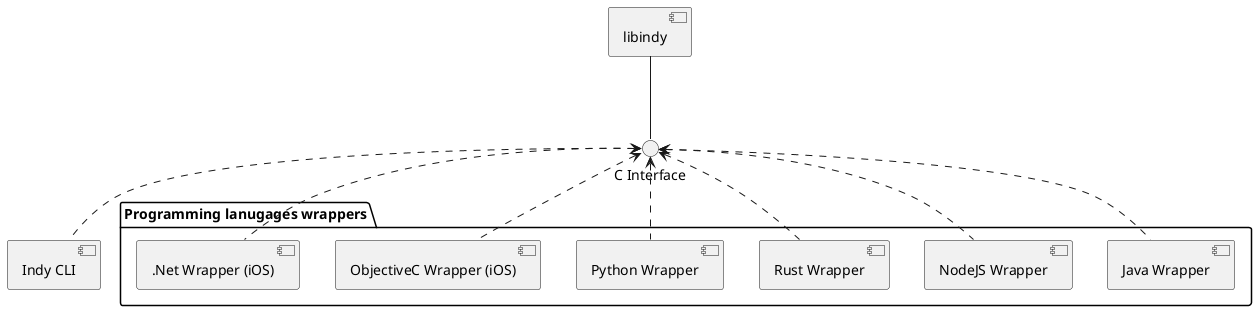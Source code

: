 @startuml

() "C Interface" as cinterface
[libindy] -- cinterface

[Indy CLI] as cli
cinterface <.. cli

package "Programming lanugages wrappers" {
    [Java Wrapper] as java_wrapper
    cinterface <.. java_wrapper
    
    [NodeJS Wrapper] as nodejs_wrapper
    cinterface <.. nodejs_wrapper
    
    [Rust Wrapper] as rust_wrapper
    cinterface <.. rust_wrapper
    
    [Python Wrapper] as python_wrapper
    cinterface <.. python_wrapper
    
    [ObjectiveC Wrapper (iOS)] as objc_wrapper
    cinterface <.. objc_wrapper

    [.Net Wrapper (iOS)] as dnet_wrapper
    cinterface <.. dnet_wrapper
}

@enduml
